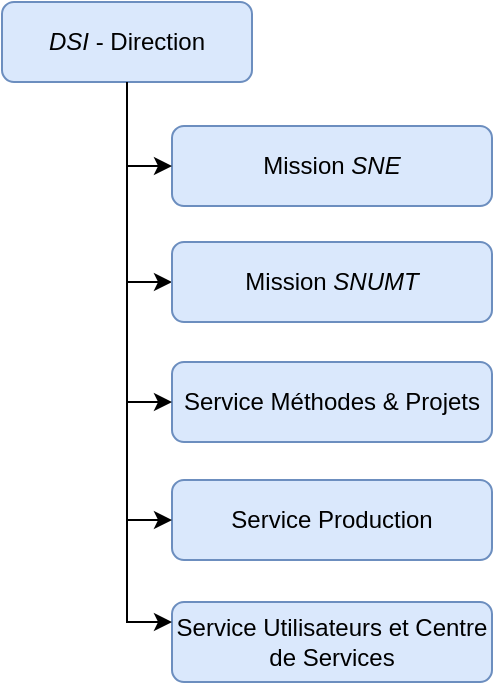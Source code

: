 <mxfile version="24.6.4" type="github">
  <diagram name="Page-1" id="Vvxi3eaOHNYTfqwF8qMl">
    <mxGraphModel dx="1196" dy="621" grid="1" gridSize="10" guides="1" tooltips="1" connect="1" arrows="1" fold="1" page="1" pageScale="1" pageWidth="827" pageHeight="1169" math="0" shadow="0">
      <root>
        <mxCell id="0" />
        <mxCell id="1" parent="0" />
        <mxCell id="kAIopRJ4j19YjuC8EgND-2" value="" style="edgeStyle=orthogonalEdgeStyle;rounded=0;orthogonalLoop=1;jettySize=auto;html=1;exitX=0.5;exitY=1;exitDx=0;exitDy=0;entryX=0;entryY=0.5;entryDx=0;entryDy=0;" edge="1" parent="1" source="QqvgjilXs0riYiPpLU37-2" target="kAIopRJ4j19YjuC8EgND-1">
          <mxGeometry relative="1" as="geometry" />
        </mxCell>
        <mxCell id="QqvgjilXs0riYiPpLU37-2" value="&lt;i&gt;DSI&lt;/i&gt; - Direction" style="rounded=1;whiteSpace=wrap;html=1;fillColor=#dae8fc;strokeColor=#6c8ebf;" parent="1" vertex="1">
          <mxGeometry x="75" y="40" width="125" height="40" as="geometry" />
        </mxCell>
        <mxCell id="kAIopRJ4j19YjuC8EgND-1" value="Mission &lt;i&gt;SNUMT&lt;/i&gt;" style="whiteSpace=wrap;html=1;fillColor=#dae8fc;strokeColor=#6c8ebf;rounded=1;" vertex="1" parent="1">
          <mxGeometry x="160" y="160" width="160" height="40" as="geometry" />
        </mxCell>
        <mxCell id="kAIopRJ4j19YjuC8EgND-5" value="Mission &lt;i&gt;SNE&lt;/i&gt;" style="whiteSpace=wrap;html=1;fillColor=#dae8fc;strokeColor=#6c8ebf;rounded=1;" vertex="1" parent="1">
          <mxGeometry x="160" y="102" width="160" height="40" as="geometry" />
        </mxCell>
        <mxCell id="kAIopRJ4j19YjuC8EgND-6" value="" style="edgeStyle=orthogonalEdgeStyle;rounded=0;orthogonalLoop=1;jettySize=auto;html=1;exitX=0.5;exitY=1;exitDx=0;exitDy=0;entryX=0;entryY=0.5;entryDx=0;entryDy=0;" edge="1" parent="1" source="QqvgjilXs0riYiPpLU37-2" target="kAIopRJ4j19YjuC8EgND-5">
          <mxGeometry relative="1" as="geometry">
            <mxPoint x="110" y="270" as="sourcePoint" />
            <mxPoint x="132" y="330" as="targetPoint" />
          </mxGeometry>
        </mxCell>
        <mxCell id="kAIopRJ4j19YjuC8EgND-8" value="Service Méthodes &amp;amp; Projets" style="whiteSpace=wrap;html=1;fillColor=#dae8fc;strokeColor=#6c8ebf;rounded=1;" vertex="1" parent="1">
          <mxGeometry x="160" y="220" width="160" height="40" as="geometry" />
        </mxCell>
        <mxCell id="kAIopRJ4j19YjuC8EgND-9" value="" style="edgeStyle=orthogonalEdgeStyle;rounded=0;orthogonalLoop=1;jettySize=auto;html=1;exitX=0.5;exitY=1;exitDx=0;exitDy=0;entryX=0;entryY=0.5;entryDx=0;entryDy=0;" edge="1" parent="1" source="QqvgjilXs0riYiPpLU37-2" target="kAIopRJ4j19YjuC8EgND-8">
          <mxGeometry relative="1" as="geometry">
            <mxPoint x="40" y="300" as="sourcePoint" />
            <mxPoint x="62" y="402" as="targetPoint" />
          </mxGeometry>
        </mxCell>
        <mxCell id="kAIopRJ4j19YjuC8EgND-10" value="Service Production" style="whiteSpace=wrap;html=1;fillColor=#dae8fc;strokeColor=#6c8ebf;rounded=1;" vertex="1" parent="1">
          <mxGeometry x="160" y="279" width="160" height="40" as="geometry" />
        </mxCell>
        <mxCell id="kAIopRJ4j19YjuC8EgND-11" value="Service Utilisateurs et Centre de Services" style="whiteSpace=wrap;html=1;fillColor=#dae8fc;strokeColor=#6c8ebf;rounded=1;" vertex="1" parent="1">
          <mxGeometry x="160" y="340" width="160" height="40" as="geometry" />
        </mxCell>
        <mxCell id="kAIopRJ4j19YjuC8EgND-12" value="" style="edgeStyle=orthogonalEdgeStyle;rounded=0;orthogonalLoop=1;jettySize=auto;html=1;exitX=0.5;exitY=1;exitDx=0;exitDy=0;entryX=0;entryY=0.5;entryDx=0;entryDy=0;" edge="1" parent="1" source="QqvgjilXs0riYiPpLU37-2" target="kAIopRJ4j19YjuC8EgND-10">
          <mxGeometry relative="1" as="geometry">
            <mxPoint x="30" y="230" as="sourcePoint" />
            <mxPoint x="52" y="390" as="targetPoint" />
          </mxGeometry>
        </mxCell>
        <mxCell id="kAIopRJ4j19YjuC8EgND-13" value="" style="edgeStyle=orthogonalEdgeStyle;rounded=0;orthogonalLoop=1;jettySize=auto;html=1;exitX=0.5;exitY=1;exitDx=0;exitDy=0;entryX=0;entryY=0.25;entryDx=0;entryDy=0;" edge="1" parent="1" source="QqvgjilXs0riYiPpLU37-2" target="kAIopRJ4j19YjuC8EgND-11">
          <mxGeometry relative="1" as="geometry">
            <mxPoint x="80" y="510" as="sourcePoint" />
            <mxPoint x="102" y="670" as="targetPoint" />
          </mxGeometry>
        </mxCell>
      </root>
    </mxGraphModel>
  </diagram>
</mxfile>

